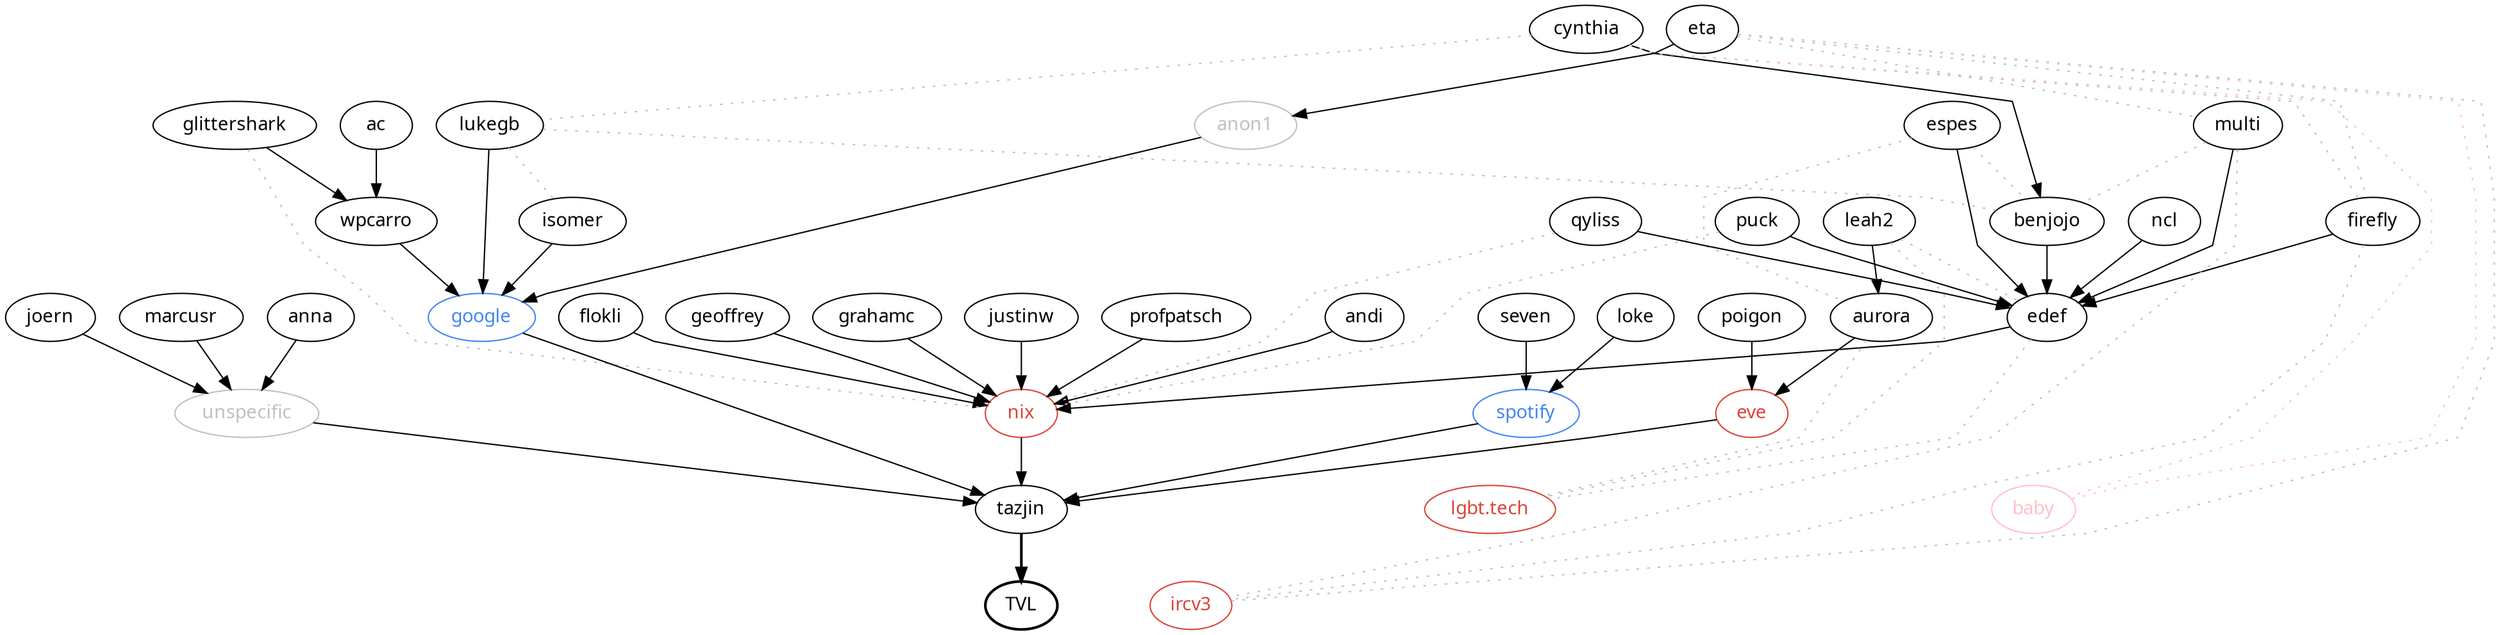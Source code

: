 digraph tvl {
  node [fontname = "JetBrains Mono"];
  overlap = false;
  splines = polyline;

  TVL [style="bold"];
  tazjin -> TVL [style="bold"];

  // people
  ac;
  andi [href="https://andreas.rammhold.de/"];
  anna [href="https://femalelegends.com/"];
  anon1 [color="grey" fontcolor="grey"];
  aurora [href="https://nonegenderleftfox.aventine.se/"];
  benjojo [href="https://benjojo.co.uk/"];
  cynthia [href="https://cynthia.re/"];
  edef [href="https://edef.eu/files/edef.hs"];
  espes;
  eta [href="https://theta.eu.org/"];
  firefly;
  flokli [href="https://flokli.de/"];
  geoffrey [href="https://ghuntley.com/"];
  glittershark [href="https://gws.fyi"];
  grahamc [href="https://grahamc.com/"];
  isomer [href="https://www.lorier.net/"];
  joern [href="https://twitter.com/FR31H31T"];
  justinw [href="https://jusrin.dev/"];
  leah2 [href="https://leahneukirchen.org/"];
  loke;
  lukegb [href="https://lukegb.com/"];
  marcusr [href="http://marcus.nordaaker.com/"];
  multi;
  ncl;
  poigon;
  profpatsch [href="http://profpatsch.de/"];
  puck [href="https://puckipedia.com/"];
  qyliss [href="https://alyssa.is"];
  seven [href="https://open.spotify.com/user/so7"];
  tazjin [href="https://tazj.in/"];
  wpcarro [href="https://wpcarro.dev/"];

  // companies (blue)
  spotify [color="#4285f4" fontcolor="#4285f4"];
  google [color="#4285f4" fontcolor="#4285f4"];

  // communities? (red)
  eve [color="#DB4437" fontcolor="#DB4437"];
  nix [color="#DB4437" fontcolor="#DB4437"];
  ircv3 [color="#DB4437" fontcolor="#DB4437"];
  lgbtslack [label="lgbt.tech" color="#DB4437" fontcolor="#DB4437"];
  unspecific [color="grey" fontcolor="grey"];
  baby [color="pink" fontcolor="pink"];

  // primary edges (how did they end up in TVL?)

  // Direct edges
  nix -> tazjin;
  spotify -> tazjin;
  google -> tazjin;
  eve -> tazjin;
  unspecific -> tazjin;

  // via nix
  edef -> nix;
  justinw -> nix;
  geoffrey -> nix;
  flokli -> nix;
  andi -> nix;
  grahamc -> nix;
  profpatsch -> nix;

  // via edef
  benjojo -> edef;
  espes -> edef;
  firefly -> edef;
  leah2 -> aurora;
  multi -> edef;
  ncl -> edef;
  puck -> edef;
  qyliss -> edef;

  // via spotify
  loke -> spotify;
  seven -> spotify;

  // via google
  lukegb -> google;
  isomer -> google;
  wpcarro -> google;

  // random primary
  eta -> anon1;
  anon1 -> google;
  anna -> unspecific;
  marcusr -> unspecific;
  joern -> unspecific;
  aurora -> eve;
  poigon -> eve;
  cynthia -> benjojo;
  ac -> wpcarro;
  glittershark -> wpcarro;

  // secondary edges (how are they connected otherwise?)

  // lgbt slack
  aurora -> lgbtslack [weight=0 style="dotted" color="grey" arrowhead="none"];
  leah2 -> lgbtslack  [weight=0 style="dotted" color="grey" arrowhead="none"];
  edef -> lgbtslack  [weight=0 style="dotted" color="grey" arrowhead="none"];

  // ircv3
  multi -> ircv3  [weight=0 style="dotted" color="grey" arrowhead="none"];
  eta -> ircv3  [weight=0 style="dotted" color="grey" arrowhead="none"];
  firefly -> ircv3  [weight=0 style="dotted" color="grey" arrowhead="none"];

  // random
  leah2 -> edef  [weight=0 style="dotted" color="grey" arrowhead="none"];
  lukegb -> isomer  [weight=0 style="dotted" color="grey" arrowhead="none"];
  eta -> multi  [weight=0 style="dotted" color="grey" arrowhead="none"];
  eta -> firefly  [weight=0 style="dotted" color="grey" arrowhead="none"];
  cynthia -> firefly [weight=0 style="dotted" color="grey" arrowhead="none"];
  cynthia -> lukegb [weight=0 style="dotted" color="grey" arrowhead="none"];
  lukegb -> benjojo [weight=0 style="dotted" color="grey" arrowhead="none"];
  multi -> benjojo [weight=0 style="dotted" color="grey" arrowhead="none"];
  espes -> benjojo [weight=0 style="dotted" color="grey" arrowhead="none"];
  espes -> aurora [weight=0 style="dotted" color="grey" arrowhead="none"];
  puck -> nix [weight=0 style="dotted" color="grey" arrowhead="none"];
  qyliss -> nix [weight=0 style="dotted" color="grey" arrowhead="none"];
  glittershark -> nix [weight=0 style="dotted" color="grey" arrowhead="none"];

  cynthia -> baby [weight=0 style="dotted" arrowhead="none" color="pink"];
  eta -> baby [weight=0 style="dotted" arrowhead="none" color="pink"];
}
